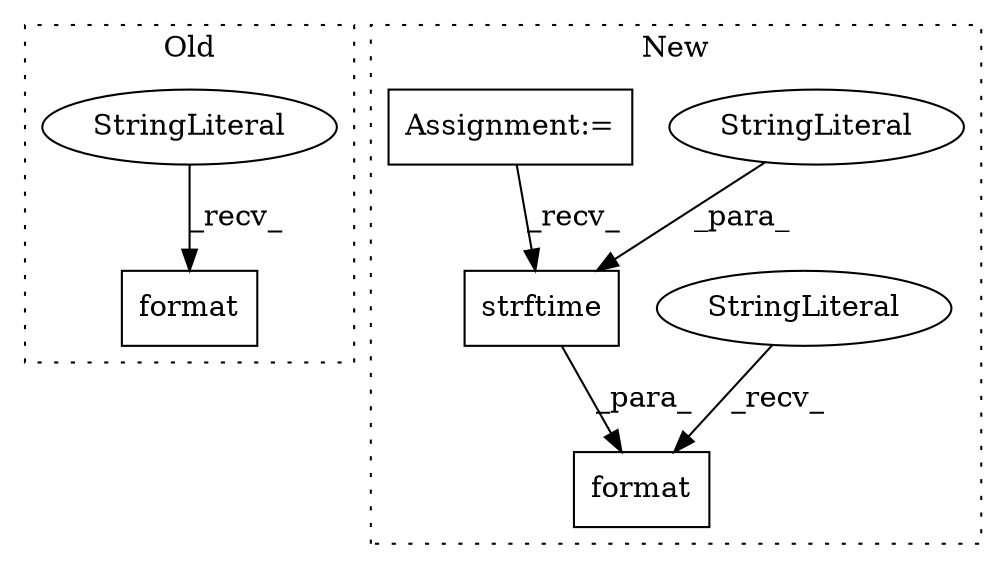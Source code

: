 digraph G {
subgraph cluster0 {
1 [label="format" a="32" s="495,566" l="7,1" shape="box"];
6 [label="StringLiteral" a="45" s="451" l="43" shape="ellipse"];
label = "Old";
style="dotted";
}
subgraph cluster1 {
2 [label="strftime" a="32" s="859,875" l="9,1" shape="box"];
3 [label="StringLiteral" a="45" s="868" l="7" shape="ellipse"];
4 [label="format" a="32" s="847,876" l="7,1" shape="box"];
5 [label="StringLiteral" a="45" s="833" l="13" shape="ellipse"];
7 [label="Assignment:=" a="7" s="566" l="4" shape="box"];
label = "New";
style="dotted";
}
2 -> 4 [label="_para_"];
3 -> 2 [label="_para_"];
5 -> 4 [label="_recv_"];
6 -> 1 [label="_recv_"];
7 -> 2 [label="_recv_"];
}